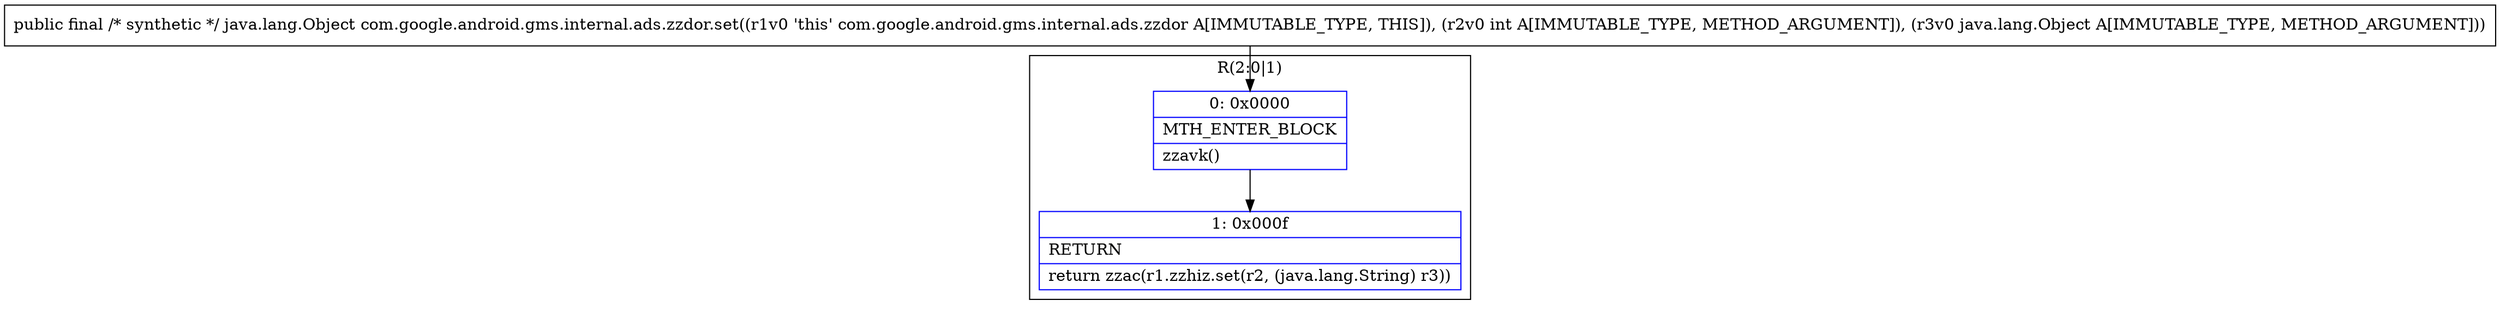 digraph "CFG forcom.google.android.gms.internal.ads.zzdor.set(ILjava\/lang\/Object;)Ljava\/lang\/Object;" {
subgraph cluster_Region_255827990 {
label = "R(2:0|1)";
node [shape=record,color=blue];
Node_0 [shape=record,label="{0\:\ 0x0000|MTH_ENTER_BLOCK\l|zzavk()\l}"];
Node_1 [shape=record,label="{1\:\ 0x000f|RETURN\l|return zzac(r1.zzhiz.set(r2, (java.lang.String) r3))\l}"];
}
MethodNode[shape=record,label="{public final \/* synthetic *\/ java.lang.Object com.google.android.gms.internal.ads.zzdor.set((r1v0 'this' com.google.android.gms.internal.ads.zzdor A[IMMUTABLE_TYPE, THIS]), (r2v0 int A[IMMUTABLE_TYPE, METHOD_ARGUMENT]), (r3v0 java.lang.Object A[IMMUTABLE_TYPE, METHOD_ARGUMENT])) }"];
MethodNode -> Node_0;
Node_0 -> Node_1;
}

